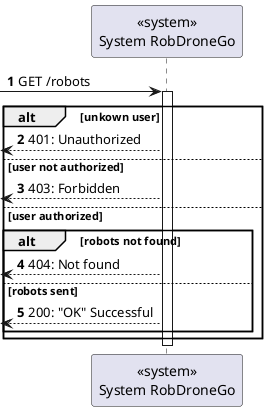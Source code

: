 @startuml
autonumber


participant "<<system>>\nSystem RobDroneGo" as sys


[-> sys: GET /robots

    activate sys

    alt unkown user
                [<-- sys : 401: Unauthorized
            else user not authorized
                [<-- sys : 403: Forbidden
            else user authorized

            alt robots not found
                [<-- sys : 404: Not found
            else robots sent
                [<-- sys : 200: "OK" Successful
    end
end
deactivate sys


@enduml
